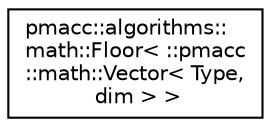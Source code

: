 digraph "Graphical Class Hierarchy"
{
 // LATEX_PDF_SIZE
  edge [fontname="Helvetica",fontsize="10",labelfontname="Helvetica",labelfontsize="10"];
  node [fontname="Helvetica",fontsize="10",shape=record];
  rankdir="LR";
  Node0 [label="pmacc::algorithms::\lmath::Floor\< ::pmacc\l::math::Vector\< Type,\l dim \> \>",height=0.2,width=0.4,color="black", fillcolor="white", style="filled",URL="$structpmacc_1_1algorithms_1_1math_1_1_floor_3_01_1_1pmacc_1_1math_1_1_vector_3_01_type_00_01dim_01_4_01_4.html",tooltip=" "];
}
